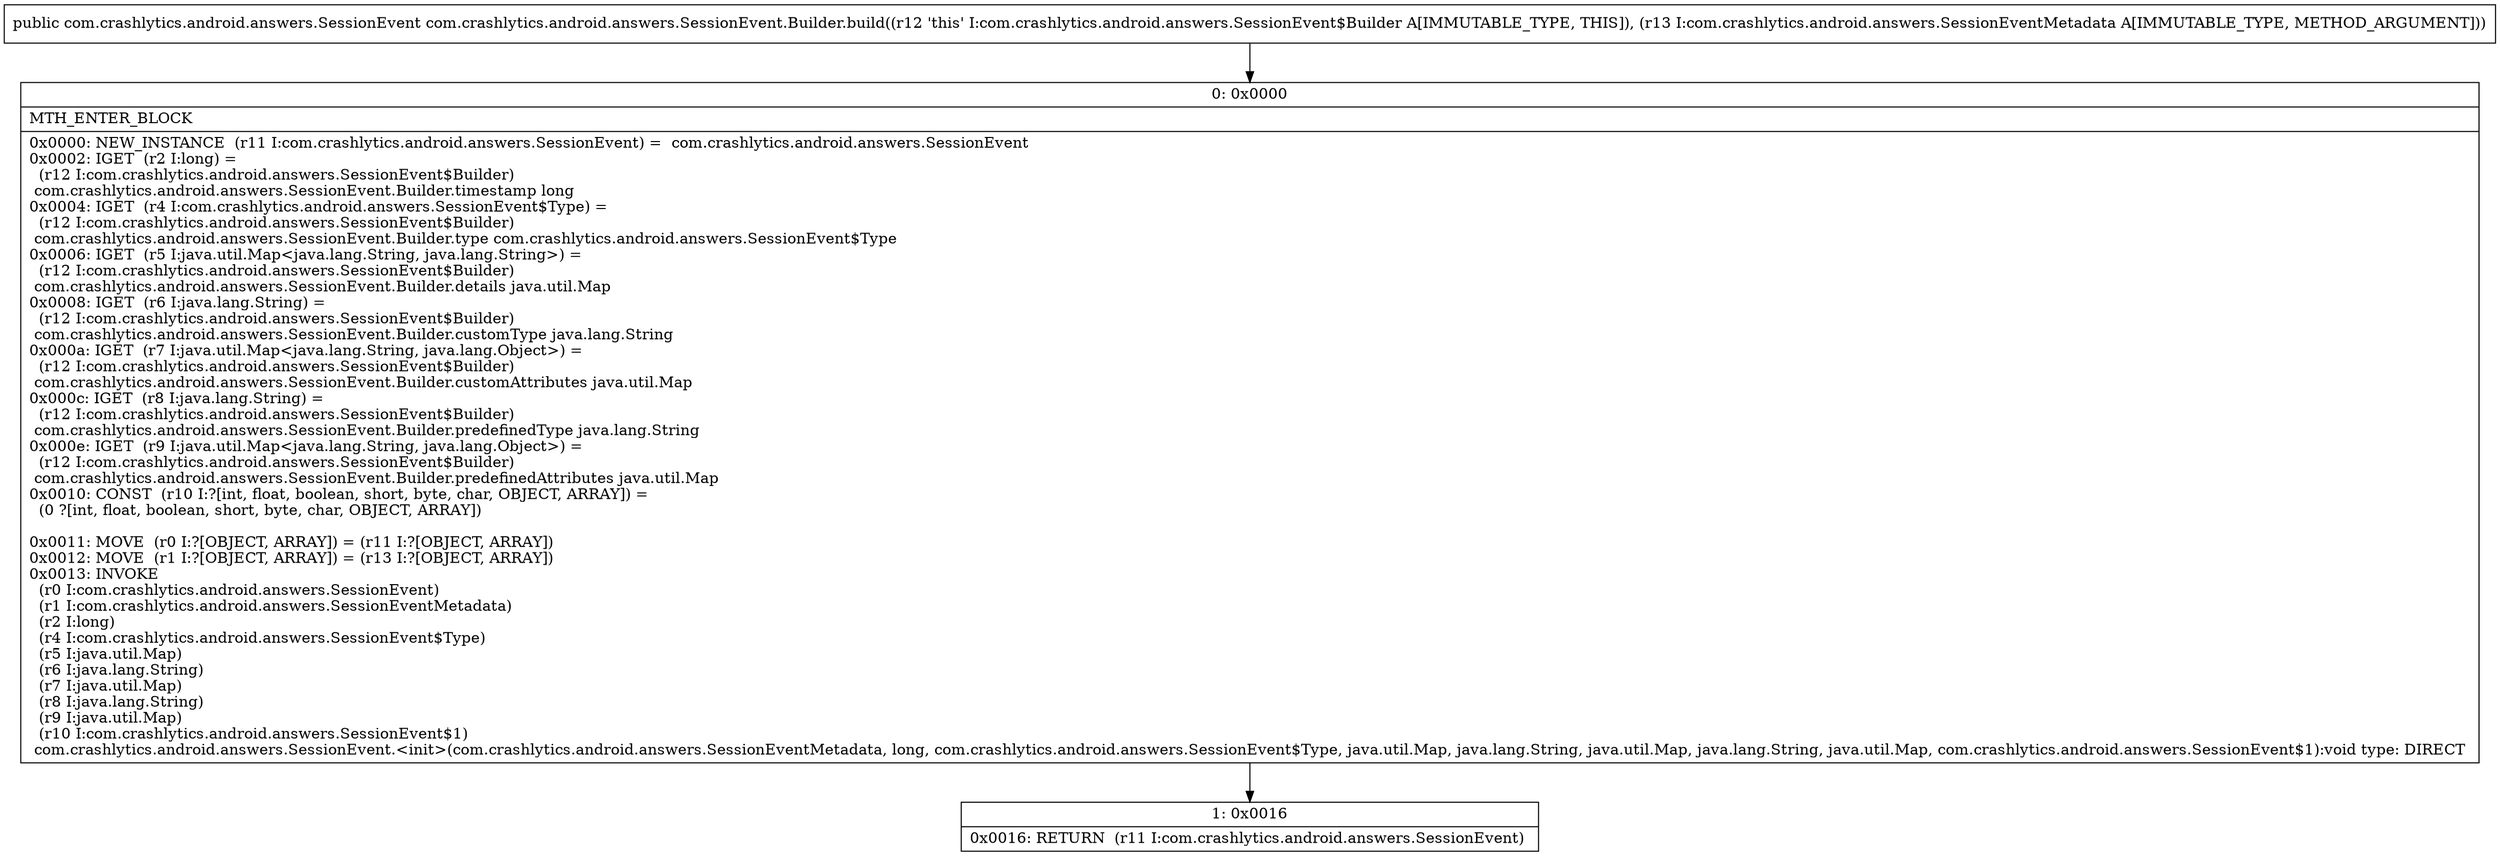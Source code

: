 digraph "CFG forcom.crashlytics.android.answers.SessionEvent.Builder.build(Lcom\/crashlytics\/android\/answers\/SessionEventMetadata;)Lcom\/crashlytics\/android\/answers\/SessionEvent;" {
Node_0 [shape=record,label="{0\:\ 0x0000|MTH_ENTER_BLOCK\l|0x0000: NEW_INSTANCE  (r11 I:com.crashlytics.android.answers.SessionEvent) =  com.crashlytics.android.answers.SessionEvent \l0x0002: IGET  (r2 I:long) = \l  (r12 I:com.crashlytics.android.answers.SessionEvent$Builder)\l com.crashlytics.android.answers.SessionEvent.Builder.timestamp long \l0x0004: IGET  (r4 I:com.crashlytics.android.answers.SessionEvent$Type) = \l  (r12 I:com.crashlytics.android.answers.SessionEvent$Builder)\l com.crashlytics.android.answers.SessionEvent.Builder.type com.crashlytics.android.answers.SessionEvent$Type \l0x0006: IGET  (r5 I:java.util.Map\<java.lang.String, java.lang.String\>) = \l  (r12 I:com.crashlytics.android.answers.SessionEvent$Builder)\l com.crashlytics.android.answers.SessionEvent.Builder.details java.util.Map \l0x0008: IGET  (r6 I:java.lang.String) = \l  (r12 I:com.crashlytics.android.answers.SessionEvent$Builder)\l com.crashlytics.android.answers.SessionEvent.Builder.customType java.lang.String \l0x000a: IGET  (r7 I:java.util.Map\<java.lang.String, java.lang.Object\>) = \l  (r12 I:com.crashlytics.android.answers.SessionEvent$Builder)\l com.crashlytics.android.answers.SessionEvent.Builder.customAttributes java.util.Map \l0x000c: IGET  (r8 I:java.lang.String) = \l  (r12 I:com.crashlytics.android.answers.SessionEvent$Builder)\l com.crashlytics.android.answers.SessionEvent.Builder.predefinedType java.lang.String \l0x000e: IGET  (r9 I:java.util.Map\<java.lang.String, java.lang.Object\>) = \l  (r12 I:com.crashlytics.android.answers.SessionEvent$Builder)\l com.crashlytics.android.answers.SessionEvent.Builder.predefinedAttributes java.util.Map \l0x0010: CONST  (r10 I:?[int, float, boolean, short, byte, char, OBJECT, ARRAY]) = \l  (0 ?[int, float, boolean, short, byte, char, OBJECT, ARRAY])\l \l0x0011: MOVE  (r0 I:?[OBJECT, ARRAY]) = (r11 I:?[OBJECT, ARRAY]) \l0x0012: MOVE  (r1 I:?[OBJECT, ARRAY]) = (r13 I:?[OBJECT, ARRAY]) \l0x0013: INVOKE  \l  (r0 I:com.crashlytics.android.answers.SessionEvent)\l  (r1 I:com.crashlytics.android.answers.SessionEventMetadata)\l  (r2 I:long)\l  (r4 I:com.crashlytics.android.answers.SessionEvent$Type)\l  (r5 I:java.util.Map)\l  (r6 I:java.lang.String)\l  (r7 I:java.util.Map)\l  (r8 I:java.lang.String)\l  (r9 I:java.util.Map)\l  (r10 I:com.crashlytics.android.answers.SessionEvent$1)\l com.crashlytics.android.answers.SessionEvent.\<init\>(com.crashlytics.android.answers.SessionEventMetadata, long, com.crashlytics.android.answers.SessionEvent$Type, java.util.Map, java.lang.String, java.util.Map, java.lang.String, java.util.Map, com.crashlytics.android.answers.SessionEvent$1):void type: DIRECT \l}"];
Node_1 [shape=record,label="{1\:\ 0x0016|0x0016: RETURN  (r11 I:com.crashlytics.android.answers.SessionEvent) \l}"];
MethodNode[shape=record,label="{public com.crashlytics.android.answers.SessionEvent com.crashlytics.android.answers.SessionEvent.Builder.build((r12 'this' I:com.crashlytics.android.answers.SessionEvent$Builder A[IMMUTABLE_TYPE, THIS]), (r13 I:com.crashlytics.android.answers.SessionEventMetadata A[IMMUTABLE_TYPE, METHOD_ARGUMENT])) }"];
MethodNode -> Node_0;
Node_0 -> Node_1;
}

